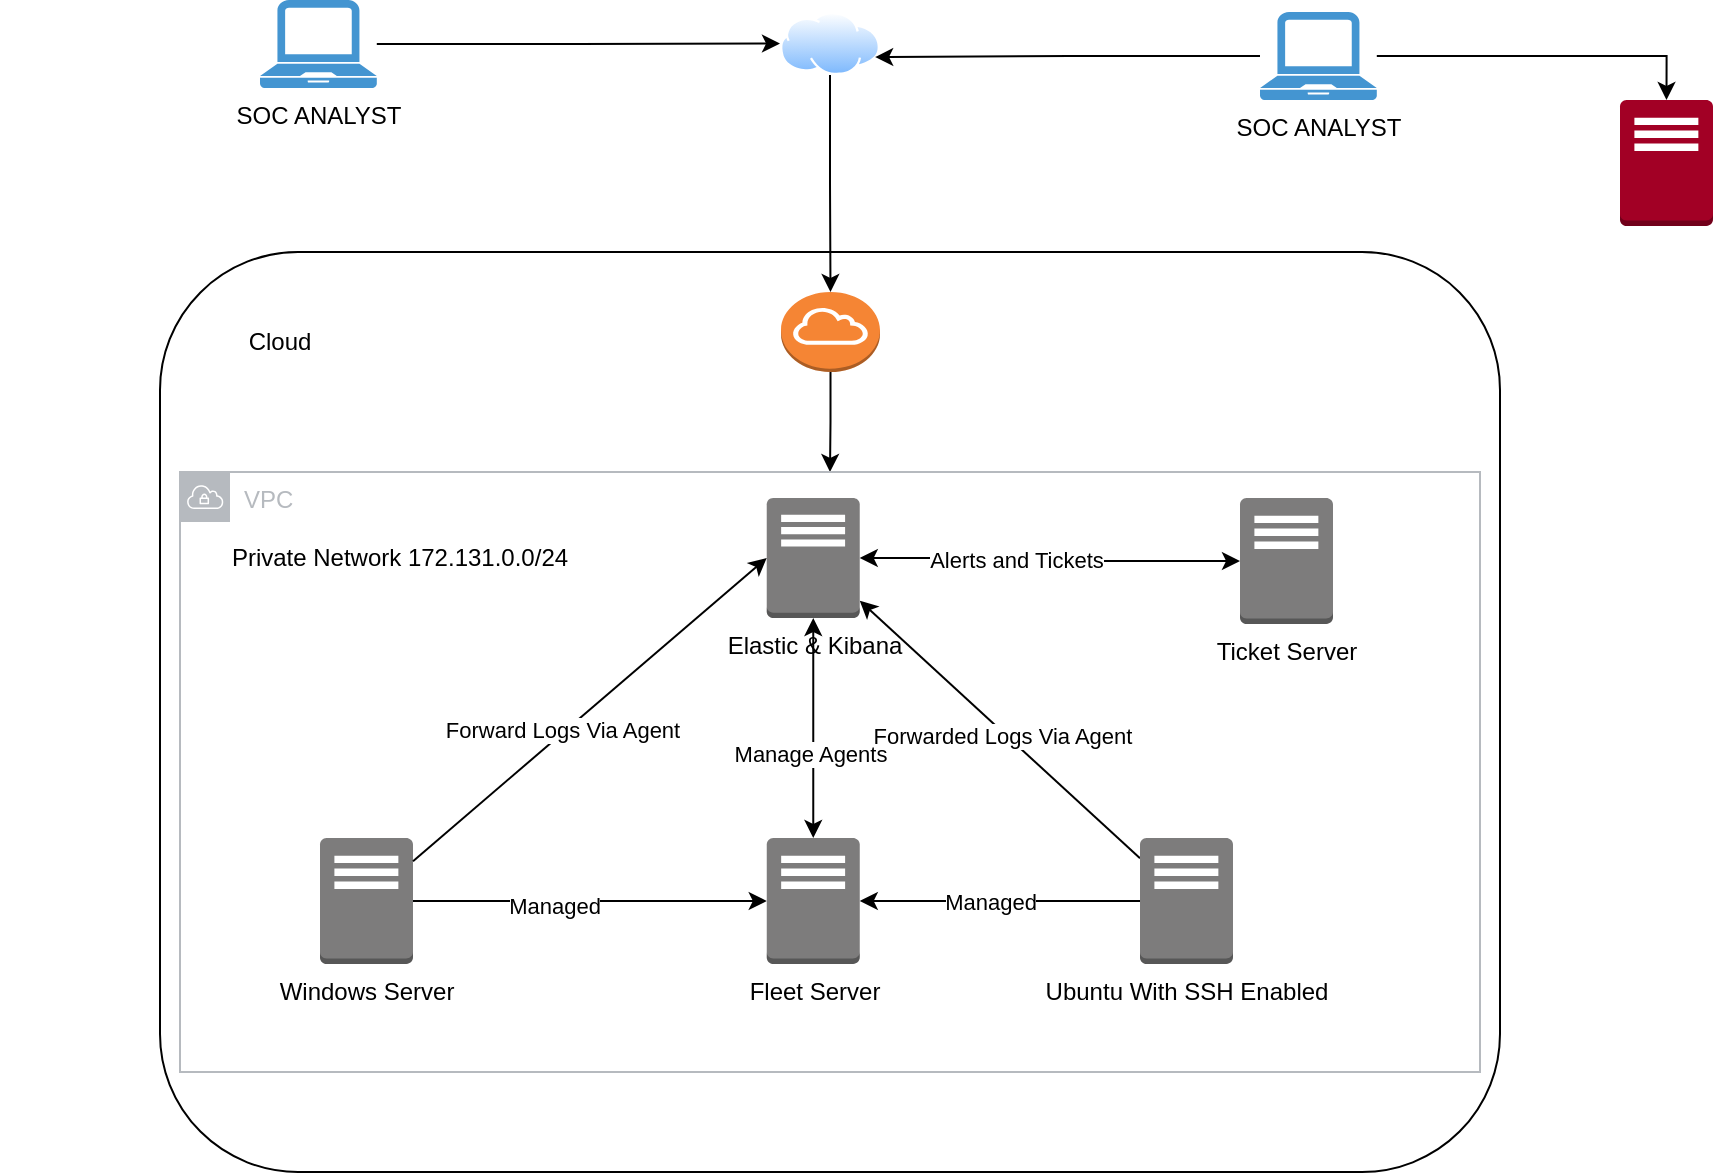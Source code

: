 <mxfile version="24.7.10">
  <diagram name="Page-1" id="NzJZfenm0RadfBUArjNZ">
    <mxGraphModel dx="2072" dy="1857" grid="1" gridSize="10" guides="1" tooltips="1" connect="1" arrows="1" fold="1" page="1" pageScale="1" pageWidth="850" pageHeight="1100" math="0" shadow="0">
      <root>
        <mxCell id="0" />
        <mxCell id="1" parent="0" />
        <mxCell id="lz8E1Br5oGqlgCtG2SRh-7" value="" style="rounded=1;whiteSpace=wrap;html=1;" vertex="1" parent="1">
          <mxGeometry x="60" y="-10" width="670" height="460" as="geometry" />
        </mxCell>
        <mxCell id="lz8E1Br5oGqlgCtG2SRh-10" value="" style="edgeStyle=orthogonalEdgeStyle;rounded=0;orthogonalLoop=1;jettySize=auto;html=1;" edge="1" parent="1" source="lz8E1Br5oGqlgCtG2SRh-1" target="lz8E1Br5oGqlgCtG2SRh-2">
          <mxGeometry relative="1" as="geometry" />
        </mxCell>
        <mxCell id="lz8E1Br5oGqlgCtG2SRh-17" value="Managed" style="edgeLabel;html=1;align=center;verticalAlign=middle;resizable=0;points=[];" vertex="1" connectable="0" parent="lz8E1Br5oGqlgCtG2SRh-10">
          <mxGeometry x="-0.207" y="-2" relative="1" as="geometry">
            <mxPoint as="offset" />
          </mxGeometry>
        </mxCell>
        <mxCell id="lz8E1Br5oGqlgCtG2SRh-1" value="Windows Server" style="outlineConnect=0;dashed=0;verticalLabelPosition=bottom;verticalAlign=top;align=center;html=1;shape=mxgraph.aws3.traditional_server;fillColor=#7D7C7C;gradientColor=none;" vertex="1" parent="1">
          <mxGeometry x="140" y="283" width="46.5" height="63" as="geometry" />
        </mxCell>
        <mxCell id="lz8E1Br5oGqlgCtG2SRh-16" style="edgeStyle=orthogonalEdgeStyle;rounded=0;orthogonalLoop=1;jettySize=auto;html=1;startArrow=classic;startFill=1;" edge="1" parent="1" source="lz8E1Br5oGqlgCtG2SRh-2" target="lz8E1Br5oGqlgCtG2SRh-6">
          <mxGeometry relative="1" as="geometry" />
        </mxCell>
        <mxCell id="lz8E1Br5oGqlgCtG2SRh-23" value="Manage Agents" style="edgeLabel;html=1;align=center;verticalAlign=middle;resizable=0;points=[];" vertex="1" connectable="0" parent="lz8E1Br5oGqlgCtG2SRh-16">
          <mxGeometry x="-0.23" y="2" relative="1" as="geometry">
            <mxPoint as="offset" />
          </mxGeometry>
        </mxCell>
        <mxCell id="lz8E1Br5oGqlgCtG2SRh-2" value="Fleet Server" style="outlineConnect=0;dashed=0;verticalLabelPosition=bottom;verticalAlign=top;align=center;html=1;shape=mxgraph.aws3.traditional_server;fillColor=#7D7C7C;gradientColor=none;" vertex="1" parent="1">
          <mxGeometry x="363.38" y="283" width="46.5" height="63" as="geometry" />
        </mxCell>
        <mxCell id="lz8E1Br5oGqlgCtG2SRh-3" value="C2 Server" style="outlineConnect=0;dashed=0;verticalLabelPosition=bottom;verticalAlign=top;align=center;html=1;shape=mxgraph.aws3.traditional_server;fillColor=#a20025;fontColor=#ffffff;strokeColor=#6F0000;" vertex="1" parent="1">
          <mxGeometry x="790" y="-86" width="46.5" height="63" as="geometry" />
        </mxCell>
        <mxCell id="lz8E1Br5oGqlgCtG2SRh-15" style="edgeStyle=orthogonalEdgeStyle;rounded=0;orthogonalLoop=1;jettySize=auto;html=1;" edge="1" parent="1" source="lz8E1Br5oGqlgCtG2SRh-4" target="lz8E1Br5oGqlgCtG2SRh-2">
          <mxGeometry relative="1" as="geometry" />
        </mxCell>
        <mxCell id="lz8E1Br5oGqlgCtG2SRh-18" value="Managed" style="edgeLabel;html=1;align=center;verticalAlign=middle;resizable=0;points=[];" vertex="1" connectable="0" parent="lz8E1Br5oGqlgCtG2SRh-15">
          <mxGeometry x="0.075" relative="1" as="geometry">
            <mxPoint as="offset" />
          </mxGeometry>
        </mxCell>
        <mxCell id="lz8E1Br5oGqlgCtG2SRh-26" style="rounded=0;orthogonalLoop=1;jettySize=auto;html=1;" edge="1" parent="1" source="lz8E1Br5oGqlgCtG2SRh-4" target="lz8E1Br5oGqlgCtG2SRh-6">
          <mxGeometry relative="1" as="geometry" />
        </mxCell>
        <mxCell id="lz8E1Br5oGqlgCtG2SRh-27" value="Forwarded Logs Via Agent" style="edgeLabel;html=1;align=center;verticalAlign=middle;resizable=0;points=[];" vertex="1" connectable="0" parent="lz8E1Br5oGqlgCtG2SRh-26">
          <mxGeometry x="-0.026" y="2" relative="1" as="geometry">
            <mxPoint as="offset" />
          </mxGeometry>
        </mxCell>
        <mxCell id="lz8E1Br5oGqlgCtG2SRh-4" value="Ubuntu With SSH Enabled" style="outlineConnect=0;dashed=0;verticalLabelPosition=bottom;verticalAlign=top;align=center;html=1;shape=mxgraph.aws3.traditional_server;fillColor=#7D7C7C;gradientColor=none;" vertex="1" parent="1">
          <mxGeometry x="550" y="283" width="46.5" height="63" as="geometry" />
        </mxCell>
        <mxCell id="lz8E1Br5oGqlgCtG2SRh-5" value="Ticket Server" style="outlineConnect=0;dashed=0;verticalLabelPosition=bottom;verticalAlign=top;align=center;html=1;shape=mxgraph.aws3.traditional_server;fillColor=#7D7C7C;gradientColor=none;" vertex="1" parent="1">
          <mxGeometry x="600" y="113" width="46.5" height="63" as="geometry" />
        </mxCell>
        <mxCell id="lz8E1Br5oGqlgCtG2SRh-6" value="Elastic &amp;amp; Kibana" style="outlineConnect=0;dashed=0;verticalLabelPosition=bottom;verticalAlign=top;align=center;html=1;shape=mxgraph.aws3.traditional_server;fillColor=#7D7C7C;gradientColor=none;" vertex="1" parent="1">
          <mxGeometry x="363.37" y="113" width="46.5" height="60" as="geometry" />
        </mxCell>
        <mxCell id="lz8E1Br5oGqlgCtG2SRh-19" style="edgeStyle=orthogonalEdgeStyle;rounded=0;orthogonalLoop=1;jettySize=auto;html=1;entryX=1;entryY=0.5;entryDx=0;entryDy=0;entryPerimeter=0;startArrow=classic;startFill=1;" edge="1" parent="1" source="lz8E1Br5oGqlgCtG2SRh-5" target="lz8E1Br5oGqlgCtG2SRh-6">
          <mxGeometry relative="1" as="geometry" />
        </mxCell>
        <mxCell id="lz8E1Br5oGqlgCtG2SRh-20" value="Alerts and Tickets" style="edgeLabel;html=1;align=center;verticalAlign=middle;resizable=0;points=[];" vertex="1" connectable="0" parent="lz8E1Br5oGqlgCtG2SRh-19">
          <mxGeometry x="0.188" y="1" relative="1" as="geometry">
            <mxPoint as="offset" />
          </mxGeometry>
        </mxCell>
        <mxCell id="lz8E1Br5oGqlgCtG2SRh-24" style="rounded=0;orthogonalLoop=1;jettySize=auto;html=1;entryX=0;entryY=0.5;entryDx=0;entryDy=0;entryPerimeter=0;" edge="1" parent="1" source="lz8E1Br5oGqlgCtG2SRh-1" target="lz8E1Br5oGqlgCtG2SRh-6">
          <mxGeometry relative="1" as="geometry" />
        </mxCell>
        <mxCell id="lz8E1Br5oGqlgCtG2SRh-25" value="Forward Logs Via Agent" style="edgeLabel;html=1;align=center;verticalAlign=middle;resizable=0;points=[];" vertex="1" connectable="0" parent="lz8E1Br5oGqlgCtG2SRh-24">
          <mxGeometry x="-0.148" y="2" relative="1" as="geometry">
            <mxPoint as="offset" />
          </mxGeometry>
        </mxCell>
        <mxCell id="lz8E1Br5oGqlgCtG2SRh-28" value="Private Network 172.131.0.0/24" style="text;html=1;align=center;verticalAlign=middle;whiteSpace=wrap;rounded=0;" vertex="1" parent="1">
          <mxGeometry x="-20" y="128" width="400" height="30" as="geometry" />
        </mxCell>
        <mxCell id="lz8E1Br5oGqlgCtG2SRh-35" value="" style="edgeStyle=orthogonalEdgeStyle;rounded=0;orthogonalLoop=1;jettySize=auto;html=1;" edge="1" parent="1" source="lz8E1Br5oGqlgCtG2SRh-30" target="lz8E1Br5oGqlgCtG2SRh-31">
          <mxGeometry relative="1" as="geometry" />
        </mxCell>
        <mxCell id="lz8E1Br5oGqlgCtG2SRh-30" value="" style="outlineConnect=0;dashed=0;verticalLabelPosition=bottom;verticalAlign=top;align=center;html=1;shape=mxgraph.aws3.internet_gateway;fillColor=#F58534;gradientColor=none;" vertex="1" parent="1">
          <mxGeometry x="370.5" y="10" width="49.5" height="40" as="geometry" />
        </mxCell>
        <mxCell id="lz8E1Br5oGqlgCtG2SRh-31" value="VPC" style="sketch=0;outlineConnect=0;gradientColor=none;html=1;whiteSpace=wrap;fontSize=12;fontStyle=0;shape=mxgraph.aws4.group;grIcon=mxgraph.aws4.group_vpc;strokeColor=#B6BABF;fillColor=none;verticalAlign=top;align=left;spacingLeft=30;fontColor=#B6BABF;dashed=0;" vertex="1" parent="1">
          <mxGeometry x="70" y="100" width="650" height="300" as="geometry" />
        </mxCell>
        <mxCell id="lz8E1Br5oGqlgCtG2SRh-34" style="edgeStyle=orthogonalEdgeStyle;rounded=0;orthogonalLoop=1;jettySize=auto;html=1;" edge="1" parent="1" source="lz8E1Br5oGqlgCtG2SRh-32" target="lz8E1Br5oGqlgCtG2SRh-30">
          <mxGeometry relative="1" as="geometry" />
        </mxCell>
        <mxCell id="lz8E1Br5oGqlgCtG2SRh-32" value="" style="image;aspect=fixed;perimeter=ellipsePerimeter;html=1;align=center;shadow=0;dashed=0;spacingTop=3;image=img/lib/active_directory/internet_cloud.svg;" vertex="1" parent="1">
          <mxGeometry x="370" y="-130" width="50" height="31.5" as="geometry" />
        </mxCell>
        <mxCell id="lz8E1Br5oGqlgCtG2SRh-37" style="edgeStyle=orthogonalEdgeStyle;rounded=0;orthogonalLoop=1;jettySize=auto;html=1;" edge="1" parent="1" source="lz8E1Br5oGqlgCtG2SRh-36" target="lz8E1Br5oGqlgCtG2SRh-32">
          <mxGeometry relative="1" as="geometry" />
        </mxCell>
        <mxCell id="lz8E1Br5oGqlgCtG2SRh-36" value="SOC ANALYST" style="pointerEvents=1;shadow=0;dashed=0;html=1;strokeColor=none;fillColor=#4495D1;labelPosition=center;verticalLabelPosition=bottom;verticalAlign=top;align=center;outlineConnect=0;shape=mxgraph.veeam.laptop;" vertex="1" parent="1">
          <mxGeometry x="110" y="-136" width="58.4" height="44" as="geometry" />
        </mxCell>
        <mxCell id="lz8E1Br5oGqlgCtG2SRh-38" value="Cloud" style="text;html=1;align=center;verticalAlign=middle;whiteSpace=wrap;rounded=0;" vertex="1" parent="1">
          <mxGeometry x="90" y="20" width="60" height="30" as="geometry" />
        </mxCell>
        <mxCell id="lz8E1Br5oGqlgCtG2SRh-41" style="edgeStyle=orthogonalEdgeStyle;rounded=0;orthogonalLoop=1;jettySize=auto;html=1;entryX=1;entryY=0.75;entryDx=0;entryDy=0;" edge="1" parent="1" source="lz8E1Br5oGqlgCtG2SRh-39" target="lz8E1Br5oGqlgCtG2SRh-32">
          <mxGeometry relative="1" as="geometry" />
        </mxCell>
        <mxCell id="lz8E1Br5oGqlgCtG2SRh-39" value="SOC ANALYST" style="pointerEvents=1;shadow=0;dashed=0;html=1;strokeColor=none;fillColor=#4495D1;labelPosition=center;verticalLabelPosition=bottom;verticalAlign=top;align=center;outlineConnect=0;shape=mxgraph.veeam.laptop;" vertex="1" parent="1">
          <mxGeometry x="610" y="-130" width="58.4" height="44" as="geometry" />
        </mxCell>
        <mxCell id="lz8E1Br5oGqlgCtG2SRh-40" style="edgeStyle=orthogonalEdgeStyle;rounded=0;orthogonalLoop=1;jettySize=auto;html=1;entryX=0.5;entryY=0;entryDx=0;entryDy=0;entryPerimeter=0;" edge="1" parent="1" source="lz8E1Br5oGqlgCtG2SRh-39" target="lz8E1Br5oGqlgCtG2SRh-3">
          <mxGeometry relative="1" as="geometry" />
        </mxCell>
      </root>
    </mxGraphModel>
  </diagram>
</mxfile>
